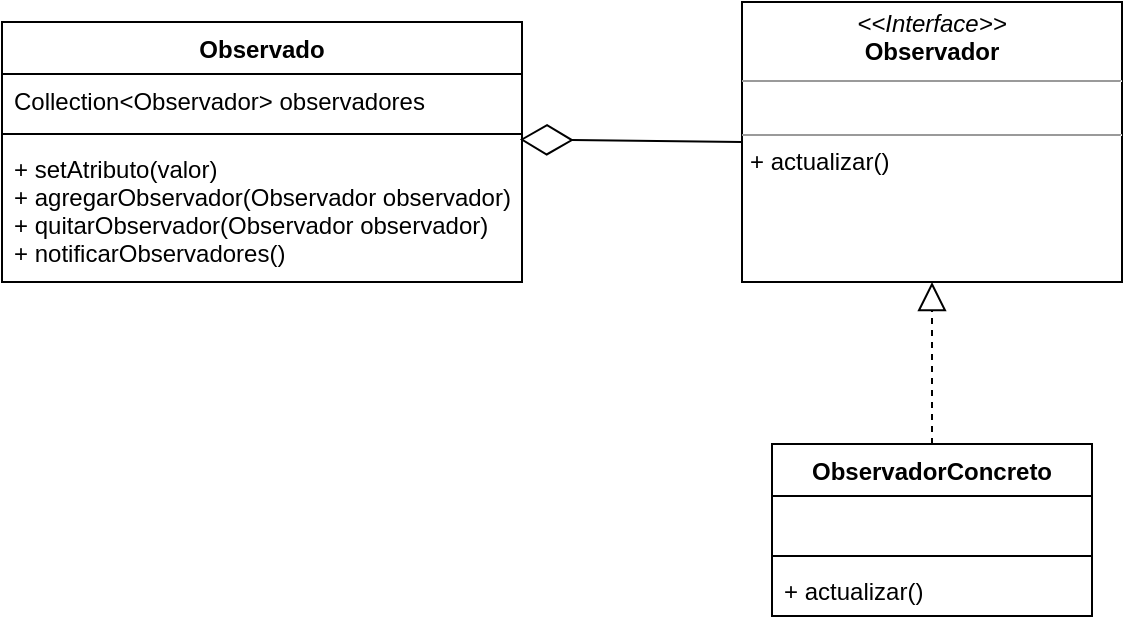 <mxfile version="13.0.3" type="device"><diagram id="FDE8YfnQ2lUmmCPKAZi5" name="Page-1"><mxGraphModel dx="980" dy="551" grid="1" gridSize="10" guides="1" tooltips="1" connect="1" arrows="1" fold="1" page="1" pageScale="1" pageWidth="1169" pageHeight="827" math="0" shadow="0"><root><mxCell id="0"/><mxCell id="1" parent="0"/><mxCell id="D27t1s_AbQliVibPCOTz-13" value="&lt;p style=&quot;margin: 0px ; margin-top: 4px ; text-align: center&quot;&gt;&lt;i&gt;&amp;lt;&amp;lt;Interface&amp;gt;&amp;gt;&lt;/i&gt;&lt;br&gt;&lt;b&gt;Observador&lt;/b&gt;&lt;/p&gt;&lt;hr size=&quot;1&quot;&gt;&lt;p style=&quot;margin: 0px ; margin-left: 4px&quot;&gt;&lt;br&gt;&lt;/p&gt;&lt;hr size=&quot;1&quot;&gt;&lt;p style=&quot;margin: 0px ; margin-left: 4px&quot;&gt;+ actualizar()&lt;br&gt;&lt;br&gt;&lt;/p&gt;" style="verticalAlign=top;align=left;overflow=fill;fontSize=12;fontFamily=Helvetica;html=1;" vertex="1" parent="1"><mxGeometry x="550" y="99" width="190" height="140" as="geometry"/></mxCell><mxCell id="D27t1s_AbQliVibPCOTz-14" value="" style="endArrow=diamondThin;endFill=0;endSize=24;html=1;entryX=0.996;entryY=-0.018;entryDx=0;entryDy=0;exitX=0;exitY=0.5;exitDx=0;exitDy=0;entryPerimeter=0;" edge="1" parent="1" source="D27t1s_AbQliVibPCOTz-13" target="D27t1s_AbQliVibPCOTz-8"><mxGeometry width="160" relative="1" as="geometry"><mxPoint x="420" y="290" as="sourcePoint"/><mxPoint x="580" y="290" as="targetPoint"/></mxGeometry></mxCell><mxCell id="D27t1s_AbQliVibPCOTz-16" value="" style="endArrow=block;dashed=1;endFill=0;endSize=12;html=1;entryX=0.5;entryY=1;entryDx=0;entryDy=0;exitX=0.5;exitY=0;exitDx=0;exitDy=0;" edge="1" parent="1" source="D27t1s_AbQliVibPCOTz-9" target="D27t1s_AbQliVibPCOTz-13"><mxGeometry width="160" relative="1" as="geometry"><mxPoint x="420" y="290" as="sourcePoint"/><mxPoint x="580" y="290" as="targetPoint"/></mxGeometry></mxCell><mxCell id="D27t1s_AbQliVibPCOTz-9" value="ObservadorConcreto" style="swimlane;fontStyle=1;align=center;verticalAlign=top;childLayout=stackLayout;horizontal=1;startSize=26;horizontalStack=0;resizeParent=1;resizeParentMax=0;resizeLast=0;collapsible=1;marginBottom=0;" vertex="1" parent="1"><mxGeometry x="565" y="320" width="160" height="86" as="geometry"/></mxCell><mxCell id="D27t1s_AbQliVibPCOTz-10" value=" " style="text;strokeColor=none;fillColor=none;align=left;verticalAlign=top;spacingLeft=4;spacingRight=4;overflow=hidden;rotatable=0;points=[[0,0.5],[1,0.5]];portConstraint=eastwest;" vertex="1" parent="D27t1s_AbQliVibPCOTz-9"><mxGeometry y="26" width="160" height="26" as="geometry"/></mxCell><mxCell id="D27t1s_AbQliVibPCOTz-11" value="" style="line;strokeWidth=1;fillColor=none;align=left;verticalAlign=middle;spacingTop=-1;spacingLeft=3;spacingRight=3;rotatable=0;labelPosition=right;points=[];portConstraint=eastwest;" vertex="1" parent="D27t1s_AbQliVibPCOTz-9"><mxGeometry y="52" width="160" height="8" as="geometry"/></mxCell><mxCell id="D27t1s_AbQliVibPCOTz-12" value="+ actualizar()" style="text;strokeColor=none;fillColor=none;align=left;verticalAlign=top;spacingLeft=4;spacingRight=4;overflow=hidden;rotatable=0;points=[[0,0.5],[1,0.5]];portConstraint=eastwest;" vertex="1" parent="D27t1s_AbQliVibPCOTz-9"><mxGeometry y="60" width="160" height="26" as="geometry"/></mxCell><mxCell id="D27t1s_AbQliVibPCOTz-5" value="Observado" style="swimlane;fontStyle=1;align=center;verticalAlign=top;childLayout=stackLayout;horizontal=1;startSize=26;horizontalStack=0;resizeParent=1;resizeParentMax=0;resizeLast=0;collapsible=1;marginBottom=0;" vertex="1" parent="1"><mxGeometry x="180" y="109" width="260" height="130" as="geometry"/></mxCell><mxCell id="D27t1s_AbQliVibPCOTz-6" value="Collection&lt;Observador&gt; observadores" style="text;strokeColor=none;fillColor=none;align=left;verticalAlign=top;spacingLeft=4;spacingRight=4;overflow=hidden;rotatable=0;points=[[0,0.5],[1,0.5]];portConstraint=eastwest;" vertex="1" parent="D27t1s_AbQliVibPCOTz-5"><mxGeometry y="26" width="260" height="26" as="geometry"/></mxCell><mxCell id="D27t1s_AbQliVibPCOTz-7" value="" style="line;strokeWidth=1;fillColor=none;align=left;verticalAlign=middle;spacingTop=-1;spacingLeft=3;spacingRight=3;rotatable=0;labelPosition=right;points=[];portConstraint=eastwest;" vertex="1" parent="D27t1s_AbQliVibPCOTz-5"><mxGeometry y="52" width="260" height="8" as="geometry"/></mxCell><mxCell id="D27t1s_AbQliVibPCOTz-8" value="+ setAtributo(valor)&#10;+ agregarObservador(Observador observador)&#10;+ quitarObservador(Observador observador)&#10;+ notificarObservadores()" style="text;strokeColor=none;fillColor=none;align=left;verticalAlign=top;spacingLeft=4;spacingRight=4;overflow=hidden;rotatable=0;points=[[0,0.5],[1,0.5]];portConstraint=eastwest;" vertex="1" parent="D27t1s_AbQliVibPCOTz-5"><mxGeometry y="60" width="260" height="70" as="geometry"/></mxCell></root></mxGraphModel></diagram></mxfile>